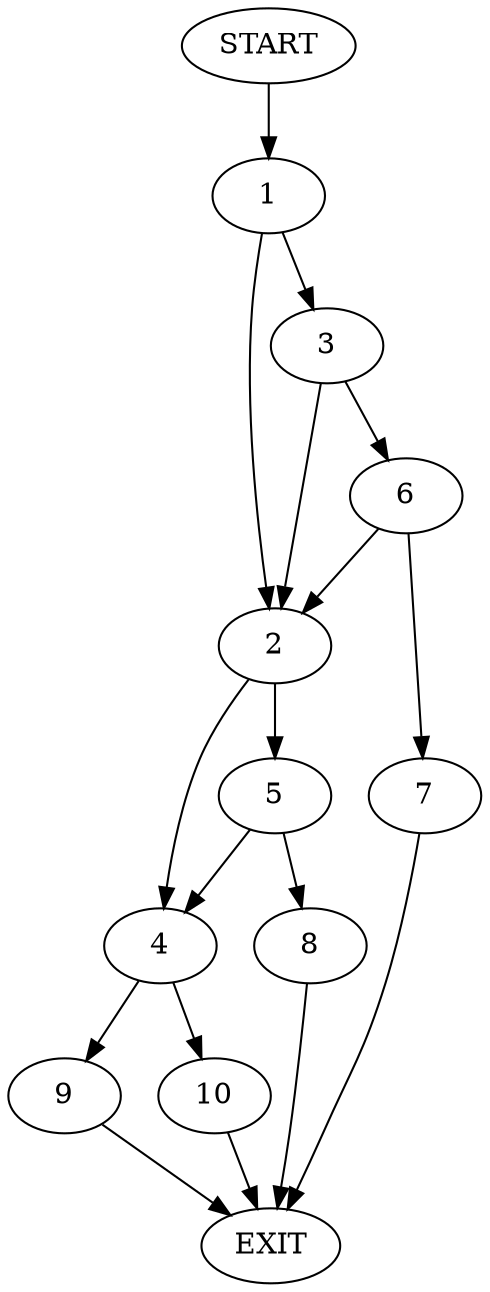 digraph {
0 [label="START"]
11 [label="EXIT"]
0 -> 1
1 -> 2
1 -> 3
2 -> 4
2 -> 5
3 -> 6
3 -> 2
6 -> 7
6 -> 2
7 -> 11
5 -> 8
5 -> 4
4 -> 9
4 -> 10
8 -> 11
9 -> 11
10 -> 11
}

